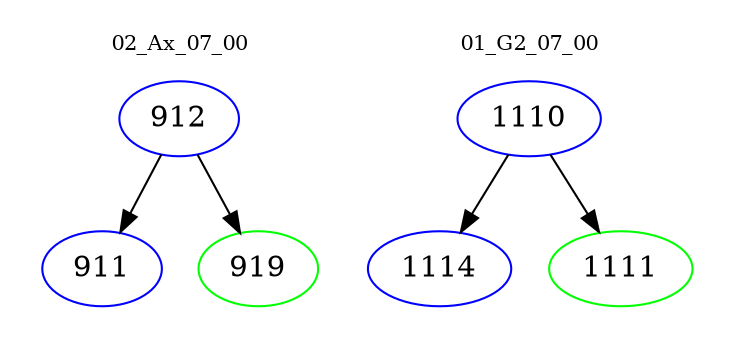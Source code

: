 digraph{
subgraph cluster_0 {
color = white
label = "02_Ax_07_00";
fontsize=10;
T0_912 [label="912", color="blue"]
T0_912 -> T0_911 [color="black"]
T0_911 [label="911", color="blue"]
T0_912 -> T0_919 [color="black"]
T0_919 [label="919", color="green"]
}
subgraph cluster_1 {
color = white
label = "01_G2_07_00";
fontsize=10;
T1_1110 [label="1110", color="blue"]
T1_1110 -> T1_1114 [color="black"]
T1_1114 [label="1114", color="blue"]
T1_1110 -> T1_1111 [color="black"]
T1_1111 [label="1111", color="green"]
}
}
